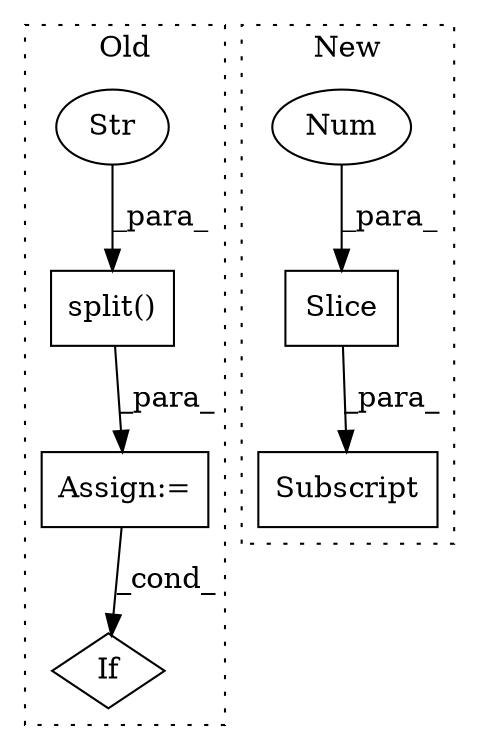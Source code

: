 digraph G {
subgraph cluster0 {
1 [label="split()" a="75" s="1962,1983" l="17,1" shape="box"];
3 [label="Str" a="66" s="1979" l="4" shape="ellipse"];
6 [label="Assign:=" a="68" s="1959" l="3" shape="box"];
7 [label="If" a="96" s="2050" l="3" shape="diamond"];
label = "Old";
style="dotted";
}
subgraph cluster1 {
2 [label="Slice" a="80" s="2328" l="4" shape="box"];
4 [label="Num" a="76" s="2328" l="1" shape="ellipse"];
5 [label="Subscript" a="63" s="2302,0" l="31,0" shape="box"];
label = "New";
style="dotted";
}
1 -> 6 [label="_para_"];
2 -> 5 [label="_para_"];
3 -> 1 [label="_para_"];
4 -> 2 [label="_para_"];
6 -> 7 [label="_cond_"];
}